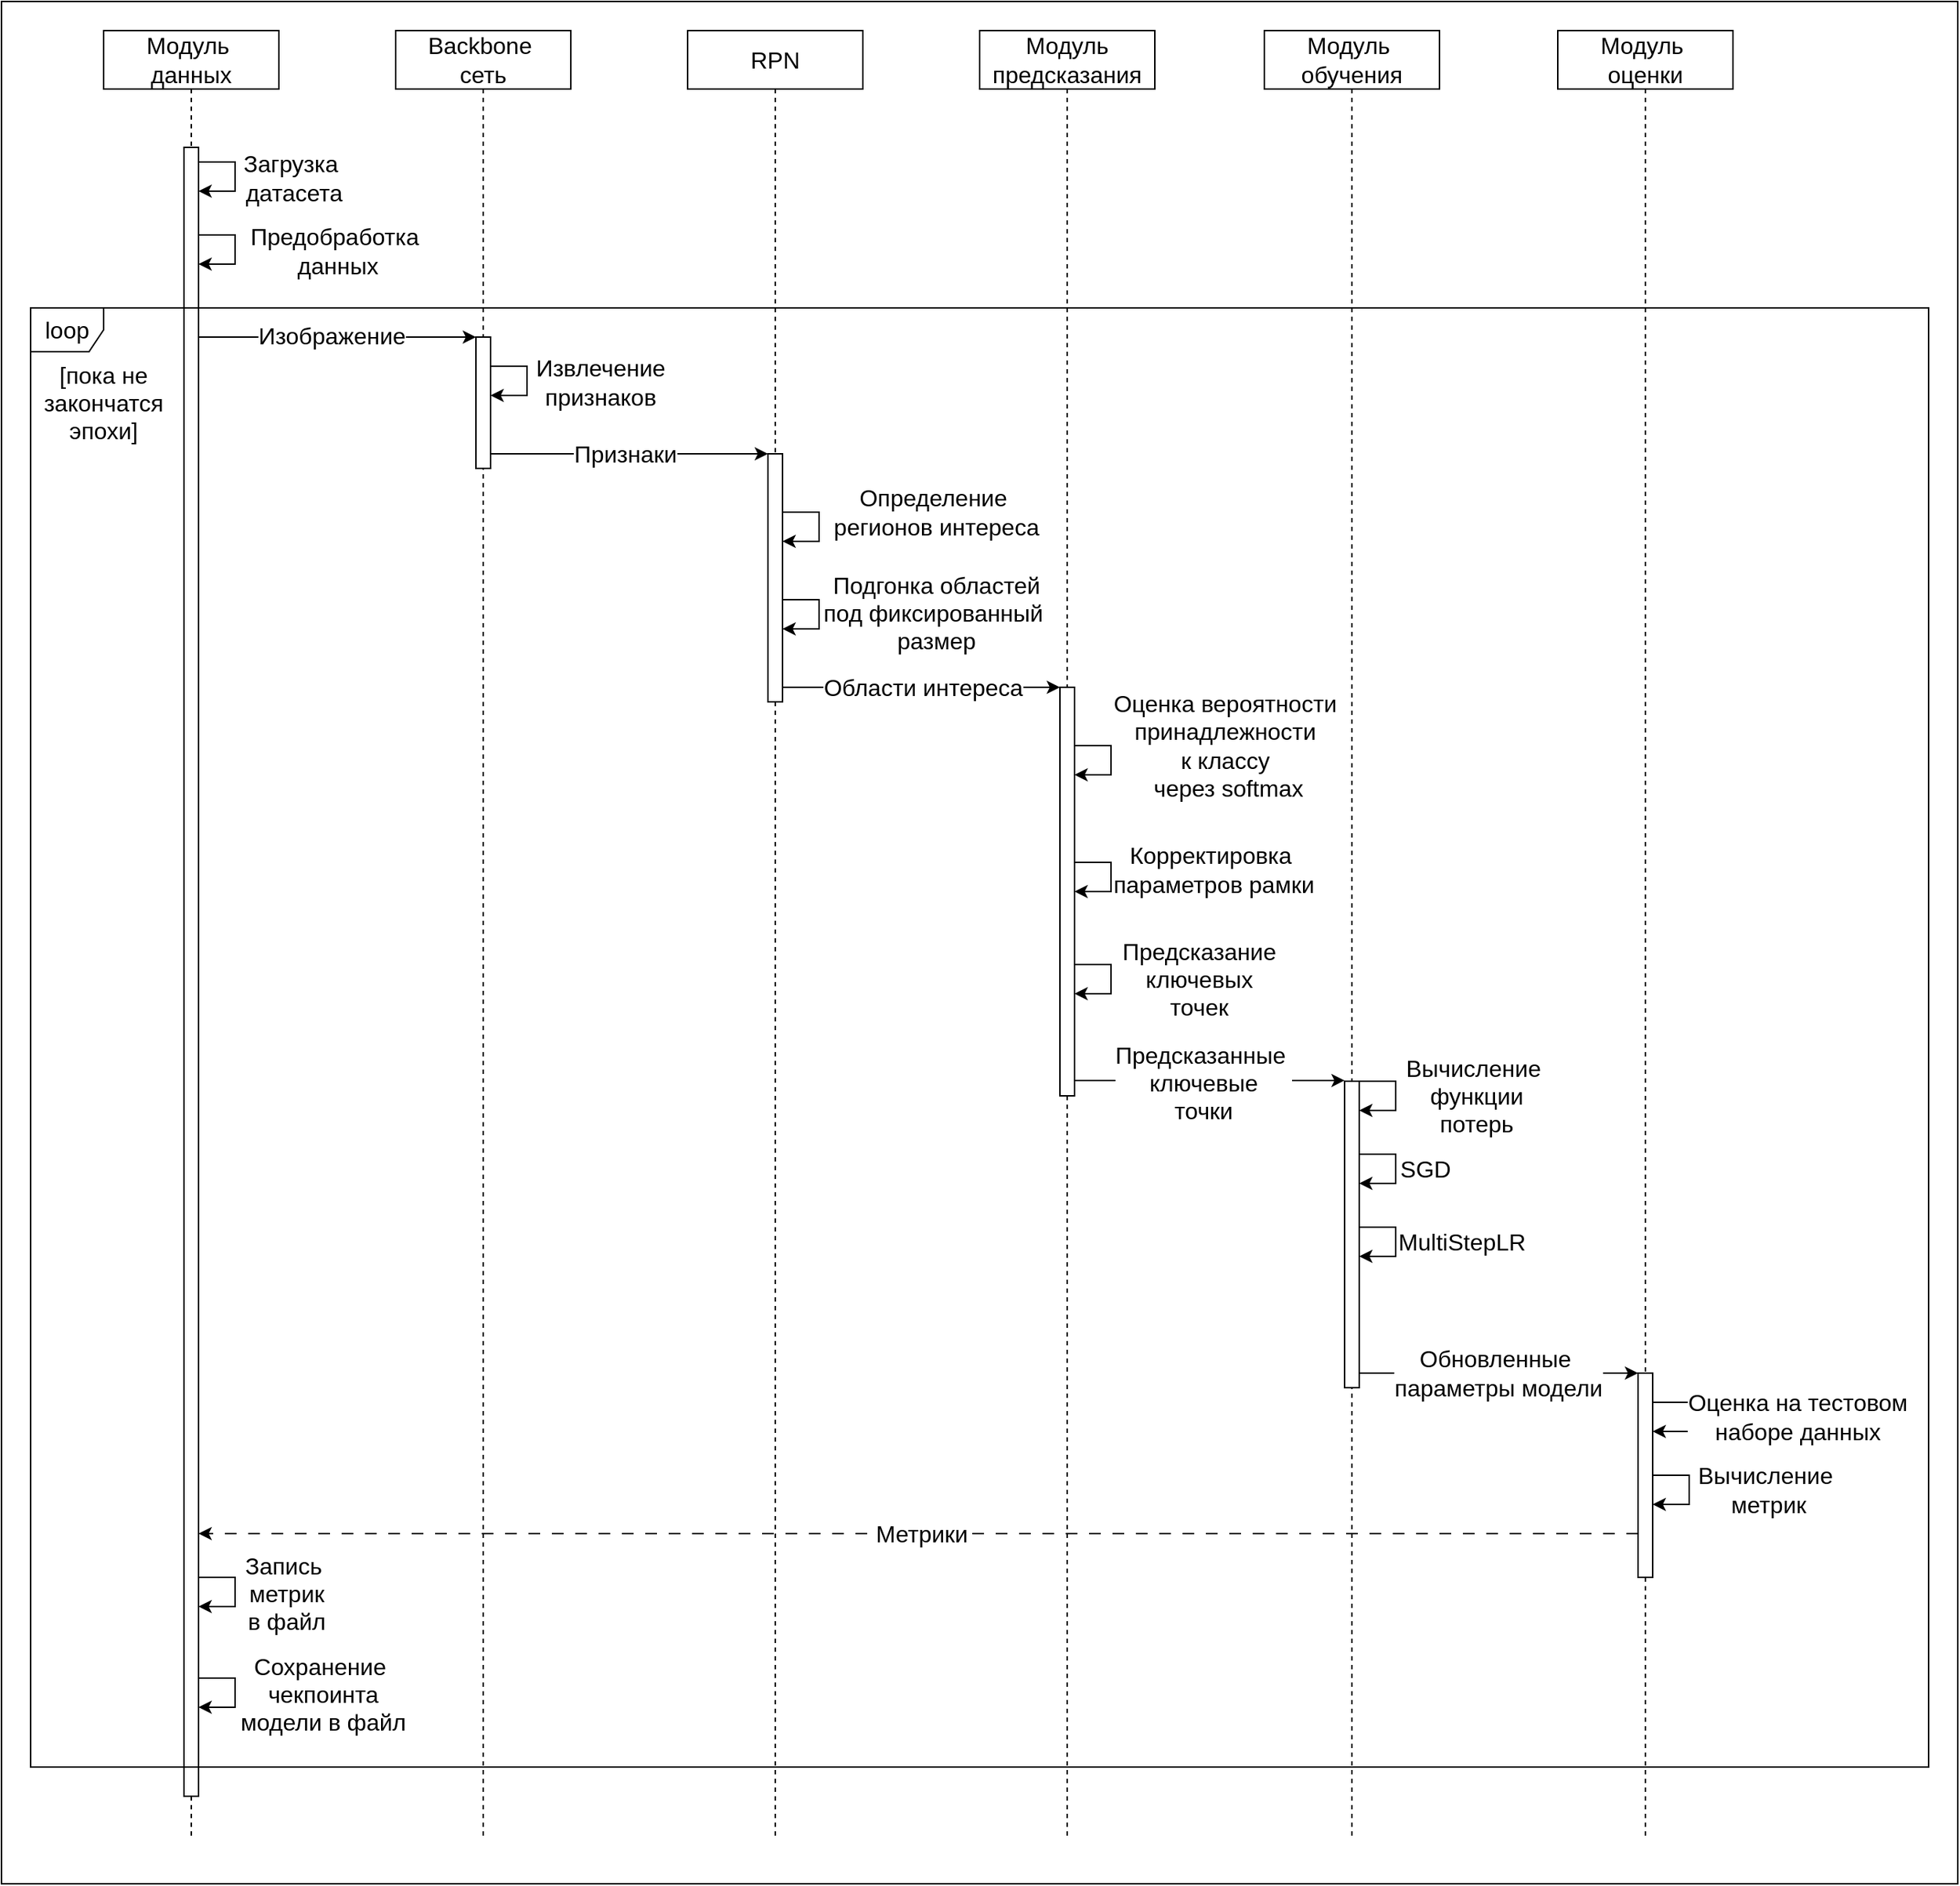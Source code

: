 <mxfile version="24.4.4" type="device">
  <diagram name="Страница — 1" id="hvn0NcxnsAXwBR7-2MJl">
    <mxGraphModel dx="1062" dy="547" grid="1" gridSize="10" guides="1" tooltips="1" connect="1" arrows="1" fold="1" page="1" pageScale="1" pageWidth="827" pageHeight="1169" math="0" shadow="0">
      <root>
        <mxCell id="0" />
        <mxCell id="1" parent="0" />
        <mxCell id="UR_nyCI1Sh5dgI3PLRWL-80" value="" style="rounded=0;whiteSpace=wrap;html=1;fontSize=16;" vertex="1" parent="1">
          <mxGeometry x="40" y="40" width="1340" height="1290" as="geometry" />
        </mxCell>
        <mxCell id="UR_nyCI1Sh5dgI3PLRWL-1" value="&lt;font style=&quot;font-size: 16px;&quot;&gt;Модуль&amp;nbsp;&lt;/font&gt;&lt;div&gt;&lt;font style=&quot;font-size: 16px;&quot;&gt;данных&lt;/font&gt;&lt;/div&gt;" style="shape=umlLifeline;perimeter=lifelinePerimeter;whiteSpace=wrap;html=1;container=1;dropTarget=0;collapsible=0;recursiveResize=0;outlineConnect=0;portConstraint=eastwest;newEdgeStyle={&quot;edgeStyle&quot;:&quot;elbowEdgeStyle&quot;,&quot;elbow&quot;:&quot;vertical&quot;,&quot;curved&quot;:0,&quot;rounded&quot;:0};fontSize=16;" vertex="1" parent="1">
          <mxGeometry x="110" y="60" width="120" height="1240" as="geometry" />
        </mxCell>
        <mxCell id="UR_nyCI1Sh5dgI3PLRWL-2" value="Backbone&amp;nbsp;&lt;div&gt;сеть&lt;/div&gt;" style="shape=umlLifeline;perimeter=lifelinePerimeter;whiteSpace=wrap;html=1;container=1;dropTarget=0;collapsible=0;recursiveResize=0;outlineConnect=0;portConstraint=eastwest;newEdgeStyle={&quot;edgeStyle&quot;:&quot;elbowEdgeStyle&quot;,&quot;elbow&quot;:&quot;vertical&quot;,&quot;curved&quot;:0,&quot;rounded&quot;:0};fontSize=16;" vertex="1" parent="1">
          <mxGeometry x="310" y="60" width="120" height="1240" as="geometry" />
        </mxCell>
        <mxCell id="UR_nyCI1Sh5dgI3PLRWL-13" style="edgeStyle=orthogonalEdgeStyle;rounded=0;orthogonalLoop=1;jettySize=auto;html=1;fontSize=16;" edge="1" parent="1">
          <mxGeometry relative="1" as="geometry">
            <mxPoint x="175" y="270.0" as="sourcePoint" />
            <mxPoint x="365" y="270.0" as="targetPoint" />
          </mxGeometry>
        </mxCell>
        <mxCell id="UR_nyCI1Sh5dgI3PLRWL-14" value="Изображение" style="edgeLabel;html=1;align=center;verticalAlign=middle;resizable=0;points=[];fontSize=16;" vertex="1" connectable="0" parent="UR_nyCI1Sh5dgI3PLRWL-13">
          <mxGeometry x="-0.042" y="1" relative="1" as="geometry">
            <mxPoint as="offset" />
          </mxGeometry>
        </mxCell>
        <mxCell id="UR_nyCI1Sh5dgI3PLRWL-10" value="" style="rounded=0;dashed=0;fontSize=16;" vertex="1" parent="1">
          <mxGeometry x="165" y="140" width="10" height="1130" as="geometry" />
        </mxCell>
        <mxCell id="UR_nyCI1Sh5dgI3PLRWL-19" style="edgeStyle=orthogonalEdgeStyle;rounded=0;orthogonalLoop=1;jettySize=auto;html=1;fontSize=16;" edge="1" parent="1">
          <mxGeometry relative="1" as="geometry">
            <mxPoint x="375" y="350" as="sourcePoint" />
            <mxPoint x="565.0" y="350" as="targetPoint" />
          </mxGeometry>
        </mxCell>
        <mxCell id="UR_nyCI1Sh5dgI3PLRWL-20" value="Признаки" style="edgeLabel;html=1;align=center;verticalAlign=middle;resizable=0;points=[];fontSize=16;" vertex="1" connectable="0" parent="UR_nyCI1Sh5dgI3PLRWL-19">
          <mxGeometry x="-0.029" relative="1" as="geometry">
            <mxPoint as="offset" />
          </mxGeometry>
        </mxCell>
        <mxCell id="UR_nyCI1Sh5dgI3PLRWL-12" value="" style="rounded=0;dashed=0;fontSize=16;" vertex="1" parent="1">
          <mxGeometry x="365" y="270" width="10" height="90" as="geometry" />
        </mxCell>
        <mxCell id="UR_nyCI1Sh5dgI3PLRWL-15" style="edgeStyle=orthogonalEdgeStyle;rounded=0;orthogonalLoop=1;jettySize=auto;html=1;elbow=vertical;fontSize=16;" edge="1" parent="1">
          <mxGeometry relative="1" as="geometry">
            <mxPoint x="375" y="290" as="sourcePoint" />
            <mxPoint x="375" y="310" as="targetPoint" />
            <Array as="points">
              <mxPoint x="400" y="290" />
              <mxPoint x="400" y="310" />
            </Array>
          </mxGeometry>
        </mxCell>
        <mxCell id="UR_nyCI1Sh5dgI3PLRWL-16" value="Извлечение&lt;div style=&quot;font-size: 16px;&quot;&gt;признаков&lt;/div&gt;" style="edgeLabel;html=1;align=center;verticalAlign=middle;resizable=0;points=[];fontSize=16;" vertex="1" connectable="0" parent="UR_nyCI1Sh5dgI3PLRWL-15">
          <mxGeometry x="-0.133" y="1" relative="1" as="geometry">
            <mxPoint x="49" y="5" as="offset" />
          </mxGeometry>
        </mxCell>
        <mxCell id="UR_nyCI1Sh5dgI3PLRWL-17" value="RPN" style="shape=umlLifeline;perimeter=lifelinePerimeter;whiteSpace=wrap;html=1;container=1;dropTarget=0;collapsible=0;recursiveResize=0;outlineConnect=0;portConstraint=eastwest;newEdgeStyle={&quot;edgeStyle&quot;:&quot;elbowEdgeStyle&quot;,&quot;elbow&quot;:&quot;vertical&quot;,&quot;curved&quot;:0,&quot;rounded&quot;:0};fontSize=16;" vertex="1" parent="1">
          <mxGeometry x="510" y="60" width="120" height="1240" as="geometry" />
        </mxCell>
        <mxCell id="UR_nyCI1Sh5dgI3PLRWL-27" style="edgeStyle=orthogonalEdgeStyle;rounded=0;orthogonalLoop=1;jettySize=auto;html=1;fontSize=16;" edge="1" parent="1" source="UR_nyCI1Sh5dgI3PLRWL-18" target="UR_nyCI1Sh5dgI3PLRWL-26">
          <mxGeometry relative="1" as="geometry">
            <Array as="points">
              <mxPoint x="720" y="510" />
              <mxPoint x="720" y="510" />
            </Array>
          </mxGeometry>
        </mxCell>
        <mxCell id="UR_nyCI1Sh5dgI3PLRWL-56" value="Области интереса" style="edgeLabel;html=1;align=center;verticalAlign=middle;resizable=0;points=[];fontSize=16;" vertex="1" connectable="0" parent="UR_nyCI1Sh5dgI3PLRWL-27">
          <mxGeometry x="-0.048" y="-2" relative="1" as="geometry">
            <mxPoint x="5" y="-2" as="offset" />
          </mxGeometry>
        </mxCell>
        <mxCell id="UR_nyCI1Sh5dgI3PLRWL-18" value="" style="rounded=0;dashed=0;fontSize=16;" vertex="1" parent="1">
          <mxGeometry x="565" y="350" width="10" height="170" as="geometry" />
        </mxCell>
        <mxCell id="UR_nyCI1Sh5dgI3PLRWL-21" style="edgeStyle=orthogonalEdgeStyle;rounded=0;orthogonalLoop=1;jettySize=auto;html=1;fontSize=16;" edge="1" parent="1">
          <mxGeometry relative="1" as="geometry">
            <mxPoint x="575.0" y="390" as="sourcePoint" />
            <mxPoint x="575.0" y="410" as="targetPoint" />
            <Array as="points">
              <mxPoint x="600" y="390" />
            </Array>
          </mxGeometry>
        </mxCell>
        <mxCell id="UR_nyCI1Sh5dgI3PLRWL-23" value="Определение&amp;nbsp;&lt;div style=&quot;font-size: 16px;&quot;&gt;регионов интереса&lt;/div&gt;" style="edgeLabel;html=1;align=center;verticalAlign=middle;resizable=0;points=[];fontSize=16;" vertex="1" connectable="0" parent="UR_nyCI1Sh5dgI3PLRWL-21">
          <mxGeometry x="-0.024" y="1" relative="1" as="geometry">
            <mxPoint x="79" y="-9" as="offset" />
          </mxGeometry>
        </mxCell>
        <mxCell id="UR_nyCI1Sh5dgI3PLRWL-22" style="edgeStyle=orthogonalEdgeStyle;rounded=0;orthogonalLoop=1;jettySize=auto;html=1;fontSize=16;" edge="1" parent="1">
          <mxGeometry relative="1" as="geometry">
            <mxPoint x="575" y="450" as="sourcePoint" />
            <mxPoint x="575" y="470" as="targetPoint" />
            <Array as="points">
              <mxPoint x="600" y="450" />
              <mxPoint x="600" y="470" />
            </Array>
          </mxGeometry>
        </mxCell>
        <mxCell id="UR_nyCI1Sh5dgI3PLRWL-24" value="Подгонка областей&lt;div style=&quot;font-size: 16px;&quot;&gt;под фиксированный&amp;nbsp;&lt;/div&gt;&lt;div style=&quot;font-size: 16px;&quot;&gt;размер&lt;/div&gt;" style="edgeLabel;html=1;align=center;verticalAlign=middle;resizable=0;points=[];fontSize=16;" vertex="1" connectable="0" parent="UR_nyCI1Sh5dgI3PLRWL-22">
          <mxGeometry x="-0.048" relative="1" as="geometry">
            <mxPoint x="80" as="offset" />
          </mxGeometry>
        </mxCell>
        <mxCell id="UR_nyCI1Sh5dgI3PLRWL-25" value="Модуль предсказания" style="shape=umlLifeline;perimeter=lifelinePerimeter;whiteSpace=wrap;html=1;container=1;dropTarget=0;collapsible=0;recursiveResize=0;outlineConnect=0;portConstraint=eastwest;newEdgeStyle={&quot;edgeStyle&quot;:&quot;elbowEdgeStyle&quot;,&quot;elbow&quot;:&quot;vertical&quot;,&quot;curved&quot;:0,&quot;rounded&quot;:0};fontSize=16;" vertex="1" parent="1">
          <mxGeometry x="710" y="60" width="120" height="1240" as="geometry" />
        </mxCell>
        <mxCell id="UR_nyCI1Sh5dgI3PLRWL-26" value="" style="rounded=0;dashed=0;fontSize=16;" vertex="1" parent="1">
          <mxGeometry x="765" y="510" width="10" height="280" as="geometry" />
        </mxCell>
        <mxCell id="UR_nyCI1Sh5dgI3PLRWL-31" style="edgeStyle=orthogonalEdgeStyle;rounded=0;orthogonalLoop=1;jettySize=auto;html=1;fontSize=16;" edge="1" parent="1" source="UR_nyCI1Sh5dgI3PLRWL-26" target="UR_nyCI1Sh5dgI3PLRWL-26">
          <mxGeometry relative="1" as="geometry">
            <mxPoint x="775.0" y="550" as="sourcePoint" />
            <mxPoint x="775.0" y="570" as="targetPoint" />
            <Array as="points">
              <mxPoint x="800" y="550" />
              <mxPoint x="800" y="570" />
            </Array>
          </mxGeometry>
        </mxCell>
        <mxCell id="UR_nyCI1Sh5dgI3PLRWL-32" value="Оценка вероятности&amp;nbsp;&lt;div style=&quot;font-size: 16px;&quot;&gt;принадлежности&amp;nbsp;&lt;/div&gt;&lt;div style=&quot;font-size: 16px;&quot;&gt;к классу&amp;nbsp;&lt;/div&gt;&lt;div style=&quot;font-size: 16px;&quot;&gt;через softmax&lt;/div&gt;" style="edgeLabel;html=1;align=center;verticalAlign=middle;resizable=0;points=[];fontSize=16;" vertex="1" connectable="0" parent="UR_nyCI1Sh5dgI3PLRWL-31">
          <mxGeometry x="-0.024" y="1" relative="1" as="geometry">
            <mxPoint x="79" y="-9" as="offset" />
          </mxGeometry>
        </mxCell>
        <mxCell id="UR_nyCI1Sh5dgI3PLRWL-40" value="Модуль&amp;nbsp;&lt;div style=&quot;font-size: 16px;&quot;&gt;обучения&lt;/div&gt;" style="shape=umlLifeline;perimeter=lifelinePerimeter;whiteSpace=wrap;html=1;container=1;dropTarget=0;collapsible=0;recursiveResize=0;outlineConnect=0;portConstraint=eastwest;newEdgeStyle={&quot;edgeStyle&quot;:&quot;elbowEdgeStyle&quot;,&quot;elbow&quot;:&quot;vertical&quot;,&quot;curved&quot;:0,&quot;rounded&quot;:0};fontSize=16;" vertex="1" parent="1">
          <mxGeometry x="905" y="60" width="120" height="1240" as="geometry" />
        </mxCell>
        <mxCell id="UR_nyCI1Sh5dgI3PLRWL-52" style="edgeStyle=orthogonalEdgeStyle;rounded=0;orthogonalLoop=1;jettySize=auto;html=1;fontSize=16;" edge="1" parent="1" source="UR_nyCI1Sh5dgI3PLRWL-41" target="UR_nyCI1Sh5dgI3PLRWL-43">
          <mxGeometry relative="1" as="geometry">
            <Array as="points">
              <mxPoint x="1070" y="980" />
              <mxPoint x="1070" y="980" />
            </Array>
          </mxGeometry>
        </mxCell>
        <mxCell id="UR_nyCI1Sh5dgI3PLRWL-53" value="Обновленные&amp;nbsp;&lt;div style=&quot;font-size: 16px;&quot;&gt;параметры модели&lt;/div&gt;" style="edgeLabel;html=1;align=center;verticalAlign=middle;resizable=0;points=[];fontSize=16;" vertex="1" connectable="0" parent="UR_nyCI1Sh5dgI3PLRWL-52">
          <mxGeometry x="-0.011" y="1" relative="1" as="geometry">
            <mxPoint y="1" as="offset" />
          </mxGeometry>
        </mxCell>
        <mxCell id="UR_nyCI1Sh5dgI3PLRWL-41" value="" style="rounded=0;dashed=0;fontSize=16;" vertex="1" parent="1">
          <mxGeometry x="960" y="780" width="10" height="210" as="geometry" />
        </mxCell>
        <mxCell id="UR_nyCI1Sh5dgI3PLRWL-42" value="Модуль&amp;nbsp;&lt;div&gt;оценки&lt;/div&gt;" style="shape=umlLifeline;perimeter=lifelinePerimeter;whiteSpace=wrap;html=1;container=1;dropTarget=0;collapsible=0;recursiveResize=0;outlineConnect=0;portConstraint=eastwest;newEdgeStyle={&quot;edgeStyle&quot;:&quot;elbowEdgeStyle&quot;,&quot;elbow&quot;:&quot;vertical&quot;,&quot;curved&quot;:0,&quot;rounded&quot;:0};fontSize=16;" vertex="1" parent="1">
          <mxGeometry x="1106" y="60" width="120" height="1240" as="geometry" />
        </mxCell>
        <mxCell id="UR_nyCI1Sh5dgI3PLRWL-43" value="" style="rounded=0;dashed=0;fontSize=16;" vertex="1" parent="1">
          <mxGeometry x="1161" y="980" width="10" height="140" as="geometry" />
        </mxCell>
        <mxCell id="UR_nyCI1Sh5dgI3PLRWL-46" style="edgeStyle=orthogonalEdgeStyle;rounded=0;orthogonalLoop=1;jettySize=auto;html=1;fontSize=16;" edge="1" parent="1">
          <mxGeometry relative="1" as="geometry">
            <mxPoint x="970" y="780" as="sourcePoint" />
            <mxPoint x="970" y="800" as="targetPoint" />
            <Array as="points">
              <mxPoint x="995" y="780" />
              <mxPoint x="995" y="800" />
            </Array>
          </mxGeometry>
        </mxCell>
        <mxCell id="UR_nyCI1Sh5dgI3PLRWL-47" value="Вычисление&amp;nbsp;&lt;div style=&quot;font-size: 16px;&quot;&gt;функции&lt;div style=&quot;font-size: 16px;&quot;&gt;потерь&lt;/div&gt;&lt;/div&gt;" style="edgeLabel;html=1;align=center;verticalAlign=middle;resizable=0;points=[];fontSize=16;" vertex="1" connectable="0" parent="UR_nyCI1Sh5dgI3PLRWL-46">
          <mxGeometry x="-0.024" y="1" relative="1" as="geometry">
            <mxPoint x="54" y="1" as="offset" />
          </mxGeometry>
        </mxCell>
        <mxCell id="UR_nyCI1Sh5dgI3PLRWL-48" style="edgeStyle=orthogonalEdgeStyle;rounded=0;orthogonalLoop=1;jettySize=auto;html=1;fontSize=16;" edge="1" parent="1">
          <mxGeometry relative="1" as="geometry">
            <mxPoint x="970" y="830" as="sourcePoint" />
            <mxPoint x="970" y="850" as="targetPoint" />
            <Array as="points">
              <mxPoint x="995" y="830" />
              <mxPoint x="995" y="850" />
            </Array>
          </mxGeometry>
        </mxCell>
        <mxCell id="UR_nyCI1Sh5dgI3PLRWL-49" value="SGD" style="edgeLabel;html=1;align=center;verticalAlign=middle;resizable=0;points=[];fontSize=16;" vertex="1" connectable="0" parent="UR_nyCI1Sh5dgI3PLRWL-48">
          <mxGeometry x="-0.024" y="1" relative="1" as="geometry">
            <mxPoint x="19" y="1" as="offset" />
          </mxGeometry>
        </mxCell>
        <mxCell id="UR_nyCI1Sh5dgI3PLRWL-50" style="edgeStyle=orthogonalEdgeStyle;rounded=0;orthogonalLoop=1;jettySize=auto;html=1;fontSize=16;" edge="1" parent="1">
          <mxGeometry relative="1" as="geometry">
            <mxPoint x="970" y="880" as="sourcePoint" />
            <mxPoint x="970" y="900" as="targetPoint" />
            <Array as="points">
              <mxPoint x="995" y="880" />
              <mxPoint x="995" y="900" />
            </Array>
          </mxGeometry>
        </mxCell>
        <mxCell id="UR_nyCI1Sh5dgI3PLRWL-51" value="MultiStepLR" style="edgeLabel;html=1;align=center;verticalAlign=middle;resizable=0;points=[];fontSize=16;" vertex="1" connectable="0" parent="UR_nyCI1Sh5dgI3PLRWL-50">
          <mxGeometry x="-0.024" y="1" relative="1" as="geometry">
            <mxPoint x="44" y="1" as="offset" />
          </mxGeometry>
        </mxCell>
        <mxCell id="UR_nyCI1Sh5dgI3PLRWL-58" style="edgeStyle=orthogonalEdgeStyle;rounded=0;orthogonalLoop=1;jettySize=auto;html=1;fontSize=16;" edge="1" parent="1" source="UR_nyCI1Sh5dgI3PLRWL-43" target="UR_nyCI1Sh5dgI3PLRWL-43">
          <mxGeometry relative="1" as="geometry">
            <mxPoint x="1171" y="1000" as="sourcePoint" />
            <mxPoint x="1171" y="1020" as="targetPoint" />
            <Array as="points">
              <mxPoint x="1196" y="1000" />
              <mxPoint x="1196" y="1020" />
            </Array>
          </mxGeometry>
        </mxCell>
        <mxCell id="UR_nyCI1Sh5dgI3PLRWL-59" value="Оценка на тестовом&lt;div style=&quot;font-size: 16px;&quot;&gt;наборе данных&lt;/div&gt;" style="edgeLabel;html=1;align=center;verticalAlign=middle;resizable=0;points=[];fontSize=16;" vertex="1" connectable="0" parent="UR_nyCI1Sh5dgI3PLRWL-58">
          <mxGeometry x="-0.024" y="1" relative="1" as="geometry">
            <mxPoint x="73" y="1" as="offset" />
          </mxGeometry>
        </mxCell>
        <mxCell id="UR_nyCI1Sh5dgI3PLRWL-60" style="edgeStyle=orthogonalEdgeStyle;rounded=0;orthogonalLoop=1;jettySize=auto;html=1;fontSize=16;" edge="1" parent="1" source="UR_nyCI1Sh5dgI3PLRWL-43" target="UR_nyCI1Sh5dgI3PLRWL-43">
          <mxGeometry relative="1" as="geometry">
            <mxPoint x="1171" y="1050" as="sourcePoint" />
            <mxPoint x="1171" y="1070" as="targetPoint" />
            <Array as="points">
              <mxPoint x="1196" y="1050" />
              <mxPoint x="1196" y="1070" />
            </Array>
          </mxGeometry>
        </mxCell>
        <mxCell id="UR_nyCI1Sh5dgI3PLRWL-61" value="Вычисление&amp;nbsp;&lt;div style=&quot;font-size: 16px;&quot;&gt;метрик&lt;/div&gt;" style="edgeLabel;html=1;align=center;verticalAlign=middle;resizable=0;points=[];fontSize=16;" vertex="1" connectable="0" parent="UR_nyCI1Sh5dgI3PLRWL-60">
          <mxGeometry x="-0.024" y="1" relative="1" as="geometry">
            <mxPoint x="53" y="1" as="offset" />
          </mxGeometry>
        </mxCell>
        <mxCell id="UR_nyCI1Sh5dgI3PLRWL-66" style="edgeStyle=orthogonalEdgeStyle;rounded=0;orthogonalLoop=1;jettySize=auto;html=1;elbow=vertical;fontSize=16;" edge="1" parent="1">
          <mxGeometry relative="1" as="geometry">
            <mxPoint x="175" y="1120.0" as="sourcePoint" />
            <mxPoint x="175" y="1140.0" as="targetPoint" />
            <Array as="points">
              <mxPoint x="200" y="1120" />
              <mxPoint x="200" y="1140" />
            </Array>
          </mxGeometry>
        </mxCell>
        <mxCell id="UR_nyCI1Sh5dgI3PLRWL-67" value="Запись&amp;nbsp;&lt;div style=&quot;font-size: 16px;&quot;&gt;метрик&lt;/div&gt;&lt;div style=&quot;font-size: 16px;&quot;&gt;в файл&lt;/div&gt;" style="edgeLabel;html=1;align=center;verticalAlign=middle;resizable=0;points=[];fontSize=16;" vertex="1" connectable="0" parent="UR_nyCI1Sh5dgI3PLRWL-66">
          <mxGeometry x="-0.133" y="1" relative="1" as="geometry">
            <mxPoint x="34" y="5" as="offset" />
          </mxGeometry>
        </mxCell>
        <mxCell id="UR_nyCI1Sh5dgI3PLRWL-71" value="loop" style="shape=umlFrame;whiteSpace=wrap;html=1;pointerEvents=0;recursiveResize=0;container=1;collapsible=0;width=50;fontSize=16;" vertex="1" parent="1">
          <mxGeometry x="60" y="250" width="1300" height="1000" as="geometry" />
        </mxCell>
        <mxCell id="UR_nyCI1Sh5dgI3PLRWL-73" value="[пока не закончатся эпохи]" style="text;html=1;align=center;verticalAlign=middle;whiteSpace=wrap;rounded=0;fontSize=16;" vertex="1" parent="UR_nyCI1Sh5dgI3PLRWL-71">
          <mxGeometry y="40" width="100" height="50" as="geometry" />
        </mxCell>
        <mxCell id="UR_nyCI1Sh5dgI3PLRWL-54" style="edgeStyle=orthogonalEdgeStyle;rounded=0;orthogonalLoop=1;jettySize=auto;html=1;fontSize=16;" edge="1" parent="UR_nyCI1Sh5dgI3PLRWL-71">
          <mxGeometry relative="1" as="geometry">
            <mxPoint x="715" y="529.46" as="sourcePoint" />
            <mxPoint x="900" y="529.46" as="targetPoint" />
            <Array as="points">
              <mxPoint x="860" y="529.46" />
              <mxPoint x="860" y="529.46" />
            </Array>
          </mxGeometry>
        </mxCell>
        <mxCell id="UR_nyCI1Sh5dgI3PLRWL-55" value="Предсказанные&amp;nbsp;&lt;div style=&quot;font-size: 16px;&quot;&gt;ключевые&lt;div style=&quot;font-size: 16px;&quot;&gt;точки&lt;/div&gt;&lt;/div&gt;" style="edgeLabel;html=1;align=center;verticalAlign=middle;resizable=0;points=[];fontSize=16;" vertex="1" connectable="0" parent="UR_nyCI1Sh5dgI3PLRWL-54">
          <mxGeometry x="-0.054" y="-1" relative="1" as="geometry">
            <mxPoint as="offset" />
          </mxGeometry>
        </mxCell>
        <mxCell id="UR_nyCI1Sh5dgI3PLRWL-38" style="edgeStyle=orthogonalEdgeStyle;rounded=0;orthogonalLoop=1;jettySize=auto;html=1;fontSize=16;" edge="1" parent="UR_nyCI1Sh5dgI3PLRWL-71">
          <mxGeometry relative="1" as="geometry">
            <mxPoint x="715" y="450" as="sourcePoint" />
            <mxPoint x="715" y="470" as="targetPoint" />
            <Array as="points">
              <mxPoint x="740" y="450" />
              <mxPoint x="740" y="470" />
            </Array>
          </mxGeometry>
        </mxCell>
        <mxCell id="UR_nyCI1Sh5dgI3PLRWL-39" value="Предсказание&lt;div style=&quot;font-size: 16px;&quot;&gt;ключевых&lt;/div&gt;&lt;div style=&quot;font-size: 16px;&quot;&gt;точек&lt;/div&gt;" style="edgeLabel;html=1;align=center;verticalAlign=middle;resizable=0;points=[];fontSize=16;" vertex="1" connectable="0" parent="UR_nyCI1Sh5dgI3PLRWL-38">
          <mxGeometry x="-0.024" y="1" relative="1" as="geometry">
            <mxPoint x="59" y="1" as="offset" />
          </mxGeometry>
        </mxCell>
        <mxCell id="UR_nyCI1Sh5dgI3PLRWL-33" style="edgeStyle=orthogonalEdgeStyle;rounded=0;orthogonalLoop=1;jettySize=auto;html=1;fontSize=16;" edge="1" parent="UR_nyCI1Sh5dgI3PLRWL-71">
          <mxGeometry relative="1" as="geometry">
            <mxPoint x="715" y="380" as="sourcePoint" />
            <mxPoint x="715" y="400" as="targetPoint" />
            <Array as="points">
              <mxPoint x="740" y="380" />
              <mxPoint x="740" y="400" />
            </Array>
          </mxGeometry>
        </mxCell>
        <mxCell id="UR_nyCI1Sh5dgI3PLRWL-34" value="Корректировка&amp;nbsp;&lt;div style=&quot;font-size: 16px;&quot;&gt;параметров рамки&lt;/div&gt;" style="edgeLabel;html=1;align=center;verticalAlign=middle;resizable=0;points=[];fontSize=16;" vertex="1" connectable="0" parent="UR_nyCI1Sh5dgI3PLRWL-33">
          <mxGeometry x="-0.024" y="1" relative="1" as="geometry">
            <mxPoint x="69" y="-4" as="offset" />
          </mxGeometry>
        </mxCell>
        <mxCell id="UR_nyCI1Sh5dgI3PLRWL-62" style="edgeStyle=orthogonalEdgeStyle;rounded=0;orthogonalLoop=1;jettySize=auto;html=1;dashed=1;dashPattern=8 8;fontSize=16;" edge="1" parent="UR_nyCI1Sh5dgI3PLRWL-71">
          <mxGeometry relative="1" as="geometry">
            <mxPoint x="1101" y="840" as="sourcePoint" />
            <mxPoint x="115" y="840.0" as="targetPoint" />
            <Array as="points">
              <mxPoint x="860" y="840" />
              <mxPoint x="860" y="840" />
            </Array>
          </mxGeometry>
        </mxCell>
        <mxCell id="UR_nyCI1Sh5dgI3PLRWL-65" value="Метрики" style="edgeLabel;html=1;align=center;verticalAlign=middle;resizable=0;points=[];fontSize=16;" vertex="1" connectable="0" parent="UR_nyCI1Sh5dgI3PLRWL-62">
          <mxGeometry x="-0.003" y="-2" relative="1" as="geometry">
            <mxPoint y="2" as="offset" />
          </mxGeometry>
        </mxCell>
        <mxCell id="UR_nyCI1Sh5dgI3PLRWL-74" style="edgeStyle=orthogonalEdgeStyle;rounded=0;orthogonalLoop=1;jettySize=auto;html=1;elbow=vertical;fontSize=16;" edge="1" parent="UR_nyCI1Sh5dgI3PLRWL-71">
          <mxGeometry relative="1" as="geometry">
            <mxPoint x="115" y="939" as="sourcePoint" />
            <mxPoint x="115" y="959" as="targetPoint" />
            <Array as="points">
              <mxPoint x="140" y="939" />
              <mxPoint x="140" y="959" />
            </Array>
          </mxGeometry>
        </mxCell>
        <mxCell id="UR_nyCI1Sh5dgI3PLRWL-75" value="Сохранение&amp;nbsp;&lt;div style=&quot;font-size: 16px;&quot;&gt;чекпоинта&lt;div style=&quot;font-size: 16px;&quot;&gt;модели в файл&lt;/div&gt;&lt;/div&gt;" style="edgeLabel;html=1;align=center;verticalAlign=middle;resizable=0;points=[];fontSize=16;" vertex="1" connectable="0" parent="UR_nyCI1Sh5dgI3PLRWL-74">
          <mxGeometry x="-0.133" y="1" relative="1" as="geometry">
            <mxPoint x="59" y="5" as="offset" />
          </mxGeometry>
        </mxCell>
        <mxCell id="UR_nyCI1Sh5dgI3PLRWL-76" style="edgeStyle=orthogonalEdgeStyle;rounded=0;orthogonalLoop=1;jettySize=auto;html=1;elbow=vertical;fontSize=16;" edge="1" parent="1" source="UR_nyCI1Sh5dgI3PLRWL-10" target="UR_nyCI1Sh5dgI3PLRWL-10">
          <mxGeometry relative="1" as="geometry">
            <mxPoint x="175" y="150" as="sourcePoint" />
            <mxPoint x="175" y="170" as="targetPoint" />
            <Array as="points">
              <mxPoint x="200" y="150" />
              <mxPoint x="200" y="170" />
            </Array>
          </mxGeometry>
        </mxCell>
        <mxCell id="UR_nyCI1Sh5dgI3PLRWL-77" value="Загрузка&amp;nbsp;&lt;div style=&quot;font-size: 16px;&quot;&gt;датасета&lt;/div&gt;" style="edgeLabel;html=1;align=center;verticalAlign=middle;resizable=0;points=[];fontSize=16;" vertex="1" connectable="0" parent="UR_nyCI1Sh5dgI3PLRWL-76">
          <mxGeometry x="-0.133" y="1" relative="1" as="geometry">
            <mxPoint x="39" y="5" as="offset" />
          </mxGeometry>
        </mxCell>
        <mxCell id="UR_nyCI1Sh5dgI3PLRWL-78" style="edgeStyle=orthogonalEdgeStyle;rounded=0;orthogonalLoop=1;jettySize=auto;html=1;elbow=vertical;fontSize=16;" edge="1" parent="1">
          <mxGeometry relative="1" as="geometry">
            <mxPoint x="175" y="200" as="sourcePoint" />
            <mxPoint x="175" y="220" as="targetPoint" />
            <Array as="points">
              <mxPoint x="200" y="200" />
              <mxPoint x="200" y="220" />
            </Array>
          </mxGeometry>
        </mxCell>
        <mxCell id="UR_nyCI1Sh5dgI3PLRWL-79" value="Предобработка&amp;nbsp;&lt;div style=&quot;font-size: 16px;&quot;&gt;данных&lt;/div&gt;" style="edgeLabel;html=1;align=center;verticalAlign=middle;resizable=0;points=[];fontSize=16;" vertex="1" connectable="0" parent="UR_nyCI1Sh5dgI3PLRWL-78">
          <mxGeometry x="-0.133" y="1" relative="1" as="geometry">
            <mxPoint x="69" y="5" as="offset" />
          </mxGeometry>
        </mxCell>
      </root>
    </mxGraphModel>
  </diagram>
</mxfile>
